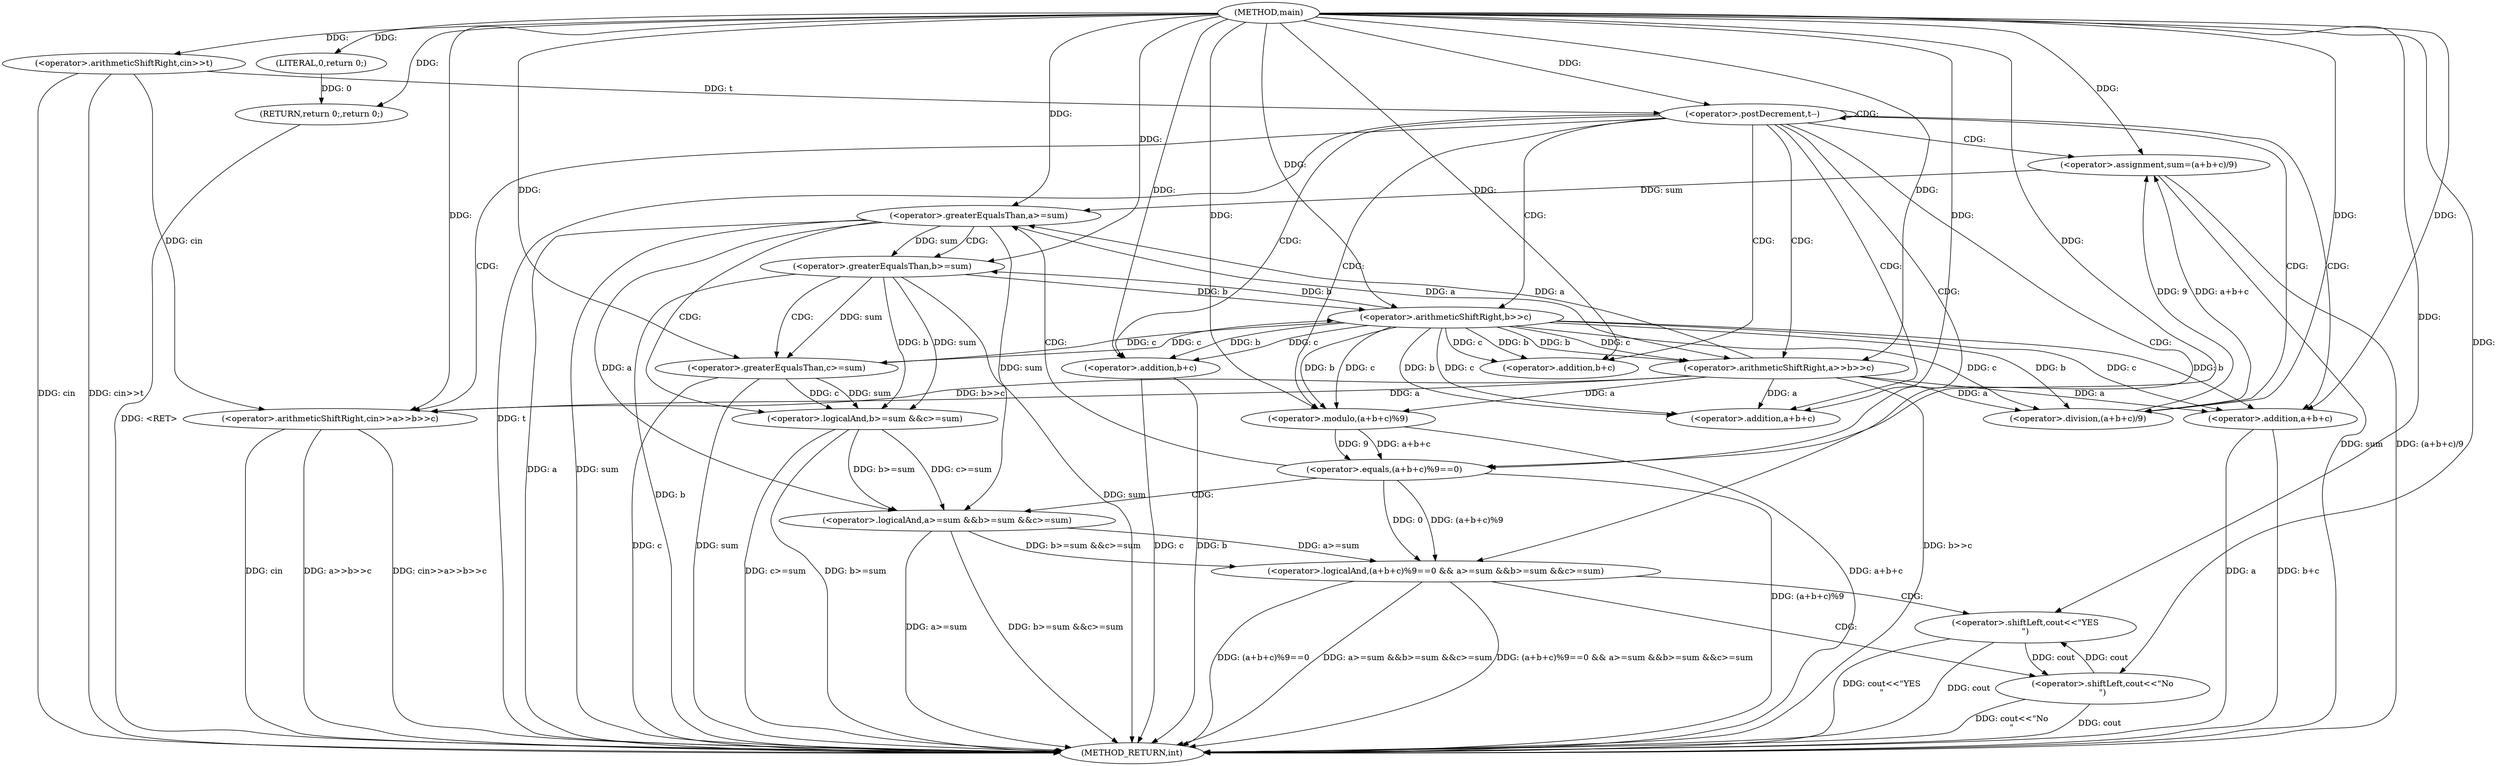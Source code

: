 digraph "main" {  
"1000321" [label = "(METHOD,main)" ]
"1000382" [label = "(METHOD_RETURN,int)" ]
"1000324" [label = "(<operator>.arithmeticShiftRight,cin>>t)" ]
"1000380" [label = "(RETURN,return 0;,return 0;)" ]
"1000328" [label = "(<operator>.postDecrement,t--)" ]
"1000381" [label = "(LITERAL,0,return 0;)" ]
"1000334" [label = "(<operator>.arithmeticShiftRight,cin>>a>>b>>c)" ]
"1000342" [label = "(<operator>.assignment,sum=(a+b+c)/9)" ]
"1000352" [label = "(<operator>.logicalAnd,(a+b+c)%9==0 && a>=sum &&b>=sum &&c>=sum)" ]
"1000373" [label = "(<operator>.shiftLeft,cout<<\"YES\n\")" ]
"1000336" [label = "(<operator>.arithmeticShiftRight,a>>b>>c)" ]
"1000344" [label = "(<operator>.division,(a+b+c)/9)" ]
"1000377" [label = "(<operator>.shiftLeft,cout<<\"No\n\")" ]
"1000338" [label = "(<operator>.arithmeticShiftRight,b>>c)" ]
"1000345" [label = "(<operator>.addition,a+b+c)" ]
"1000353" [label = "(<operator>.equals,(a+b+c)%9==0)" ]
"1000362" [label = "(<operator>.logicalAnd,a>=sum &&b>=sum &&c>=sum)" ]
"1000347" [label = "(<operator>.addition,b+c)" ]
"1000354" [label = "(<operator>.modulo,(a+b+c)%9)" ]
"1000363" [label = "(<operator>.greaterEqualsThan,a>=sum)" ]
"1000366" [label = "(<operator>.logicalAnd,b>=sum &&c>=sum)" ]
"1000355" [label = "(<operator>.addition,a+b+c)" ]
"1000367" [label = "(<operator>.greaterEqualsThan,b>=sum)" ]
"1000370" [label = "(<operator>.greaterEqualsThan,c>=sum)" ]
"1000357" [label = "(<operator>.addition,b+c)" ]
  "1000324" -> "1000382"  [ label = "DDG: cin"] 
  "1000324" -> "1000382"  [ label = "DDG: cin>>t"] 
  "1000328" -> "1000382"  [ label = "DDG: t"] 
  "1000334" -> "1000382"  [ label = "DDG: cin"] 
  "1000336" -> "1000382"  [ label = "DDG: b>>c"] 
  "1000334" -> "1000382"  [ label = "DDG: a>>b>>c"] 
  "1000334" -> "1000382"  [ label = "DDG: cin>>a>>b>>c"] 
  "1000342" -> "1000382"  [ label = "DDG: sum"] 
  "1000342" -> "1000382"  [ label = "DDG: (a+b+c)/9"] 
  "1000355" -> "1000382"  [ label = "DDG: a"] 
  "1000357" -> "1000382"  [ label = "DDG: b"] 
  "1000357" -> "1000382"  [ label = "DDG: c"] 
  "1000355" -> "1000382"  [ label = "DDG: b+c"] 
  "1000354" -> "1000382"  [ label = "DDG: a+b+c"] 
  "1000353" -> "1000382"  [ label = "DDG: (a+b+c)%9"] 
  "1000352" -> "1000382"  [ label = "DDG: (a+b+c)%9==0"] 
  "1000363" -> "1000382"  [ label = "DDG: a"] 
  "1000363" -> "1000382"  [ label = "DDG: sum"] 
  "1000362" -> "1000382"  [ label = "DDG: a>=sum"] 
  "1000367" -> "1000382"  [ label = "DDG: b"] 
  "1000367" -> "1000382"  [ label = "DDG: sum"] 
  "1000366" -> "1000382"  [ label = "DDG: b>=sum"] 
  "1000370" -> "1000382"  [ label = "DDG: c"] 
  "1000370" -> "1000382"  [ label = "DDG: sum"] 
  "1000366" -> "1000382"  [ label = "DDG: c>=sum"] 
  "1000362" -> "1000382"  [ label = "DDG: b>=sum &&c>=sum"] 
  "1000352" -> "1000382"  [ label = "DDG: a>=sum &&b>=sum &&c>=sum"] 
  "1000352" -> "1000382"  [ label = "DDG: (a+b+c)%9==0 && a>=sum &&b>=sum &&c>=sum"] 
  "1000377" -> "1000382"  [ label = "DDG: cout"] 
  "1000377" -> "1000382"  [ label = "DDG: cout<<\"No\n\""] 
  "1000373" -> "1000382"  [ label = "DDG: cout"] 
  "1000373" -> "1000382"  [ label = "DDG: cout<<\"YES\n\""] 
  "1000380" -> "1000382"  [ label = "DDG: <RET>"] 
  "1000381" -> "1000380"  [ label = "DDG: 0"] 
  "1000321" -> "1000380"  [ label = "DDG: "] 
  "1000321" -> "1000324"  [ label = "DDG: "] 
  "1000321" -> "1000381"  [ label = "DDG: "] 
  "1000324" -> "1000328"  [ label = "DDG: t"] 
  "1000321" -> "1000328"  [ label = "DDG: "] 
  "1000344" -> "1000342"  [ label = "DDG: a+b+c"] 
  "1000344" -> "1000342"  [ label = "DDG: 9"] 
  "1000324" -> "1000334"  [ label = "DDG: cin"] 
  "1000321" -> "1000334"  [ label = "DDG: "] 
  "1000336" -> "1000334"  [ label = "DDG: a"] 
  "1000336" -> "1000334"  [ label = "DDG: b>>c"] 
  "1000321" -> "1000342"  [ label = "DDG: "] 
  "1000363" -> "1000336"  [ label = "DDG: a"] 
  "1000321" -> "1000336"  [ label = "DDG: "] 
  "1000338" -> "1000336"  [ label = "DDG: c"] 
  "1000338" -> "1000336"  [ label = "DDG: b"] 
  "1000338" -> "1000344"  [ label = "DDG: c"] 
  "1000321" -> "1000344"  [ label = "DDG: "] 
  "1000338" -> "1000344"  [ label = "DDG: b"] 
  "1000336" -> "1000344"  [ label = "DDG: a"] 
  "1000353" -> "1000352"  [ label = "DDG: 0"] 
  "1000353" -> "1000352"  [ label = "DDG: (a+b+c)%9"] 
  "1000362" -> "1000352"  [ label = "DDG: a>=sum"] 
  "1000362" -> "1000352"  [ label = "DDG: b>=sum &&c>=sum"] 
  "1000377" -> "1000373"  [ label = "DDG: cout"] 
  "1000321" -> "1000373"  [ label = "DDG: "] 
  "1000367" -> "1000338"  [ label = "DDG: b"] 
  "1000321" -> "1000338"  [ label = "DDG: "] 
  "1000370" -> "1000338"  [ label = "DDG: c"] 
  "1000336" -> "1000345"  [ label = "DDG: a"] 
  "1000321" -> "1000345"  [ label = "DDG: "] 
  "1000338" -> "1000345"  [ label = "DDG: c"] 
  "1000338" -> "1000345"  [ label = "DDG: b"] 
  "1000354" -> "1000353"  [ label = "DDG: a+b+c"] 
  "1000354" -> "1000353"  [ label = "DDG: 9"] 
  "1000321" -> "1000353"  [ label = "DDG: "] 
  "1000363" -> "1000362"  [ label = "DDG: a"] 
  "1000363" -> "1000362"  [ label = "DDG: sum"] 
  "1000366" -> "1000362"  [ label = "DDG: c>=sum"] 
  "1000366" -> "1000362"  [ label = "DDG: b>=sum"] 
  "1000373" -> "1000377"  [ label = "DDG: cout"] 
  "1000321" -> "1000377"  [ label = "DDG: "] 
  "1000338" -> "1000347"  [ label = "DDG: b"] 
  "1000321" -> "1000347"  [ label = "DDG: "] 
  "1000338" -> "1000347"  [ label = "DDG: c"] 
  "1000321" -> "1000354"  [ label = "DDG: "] 
  "1000336" -> "1000354"  [ label = "DDG: a"] 
  "1000338" -> "1000354"  [ label = "DDG: c"] 
  "1000338" -> "1000354"  [ label = "DDG: b"] 
  "1000321" -> "1000363"  [ label = "DDG: "] 
  "1000336" -> "1000363"  [ label = "DDG: a"] 
  "1000342" -> "1000363"  [ label = "DDG: sum"] 
  "1000367" -> "1000366"  [ label = "DDG: sum"] 
  "1000367" -> "1000366"  [ label = "DDG: b"] 
  "1000370" -> "1000366"  [ label = "DDG: c"] 
  "1000370" -> "1000366"  [ label = "DDG: sum"] 
  "1000321" -> "1000355"  [ label = "DDG: "] 
  "1000336" -> "1000355"  [ label = "DDG: a"] 
  "1000338" -> "1000355"  [ label = "DDG: c"] 
  "1000338" -> "1000355"  [ label = "DDG: b"] 
  "1000321" -> "1000367"  [ label = "DDG: "] 
  "1000338" -> "1000367"  [ label = "DDG: b"] 
  "1000363" -> "1000367"  [ label = "DDG: sum"] 
  "1000321" -> "1000370"  [ label = "DDG: "] 
  "1000338" -> "1000370"  [ label = "DDG: c"] 
  "1000367" -> "1000370"  [ label = "DDG: sum"] 
  "1000321" -> "1000357"  [ label = "DDG: "] 
  "1000338" -> "1000357"  [ label = "DDG: b"] 
  "1000338" -> "1000357"  [ label = "DDG: c"] 
  "1000328" -> "1000328"  [ label = "CDG: "] 
  "1000328" -> "1000357"  [ label = "CDG: "] 
  "1000328" -> "1000342"  [ label = "CDG: "] 
  "1000328" -> "1000336"  [ label = "CDG: "] 
  "1000328" -> "1000355"  [ label = "CDG: "] 
  "1000328" -> "1000347"  [ label = "CDG: "] 
  "1000328" -> "1000344"  [ label = "CDG: "] 
  "1000328" -> "1000334"  [ label = "CDG: "] 
  "1000328" -> "1000345"  [ label = "CDG: "] 
  "1000328" -> "1000352"  [ label = "CDG: "] 
  "1000328" -> "1000354"  [ label = "CDG: "] 
  "1000328" -> "1000353"  [ label = "CDG: "] 
  "1000328" -> "1000338"  [ label = "CDG: "] 
  "1000352" -> "1000377"  [ label = "CDG: "] 
  "1000352" -> "1000373"  [ label = "CDG: "] 
  "1000353" -> "1000363"  [ label = "CDG: "] 
  "1000353" -> "1000362"  [ label = "CDG: "] 
  "1000363" -> "1000367"  [ label = "CDG: "] 
  "1000363" -> "1000366"  [ label = "CDG: "] 
  "1000367" -> "1000370"  [ label = "CDG: "] 
}
